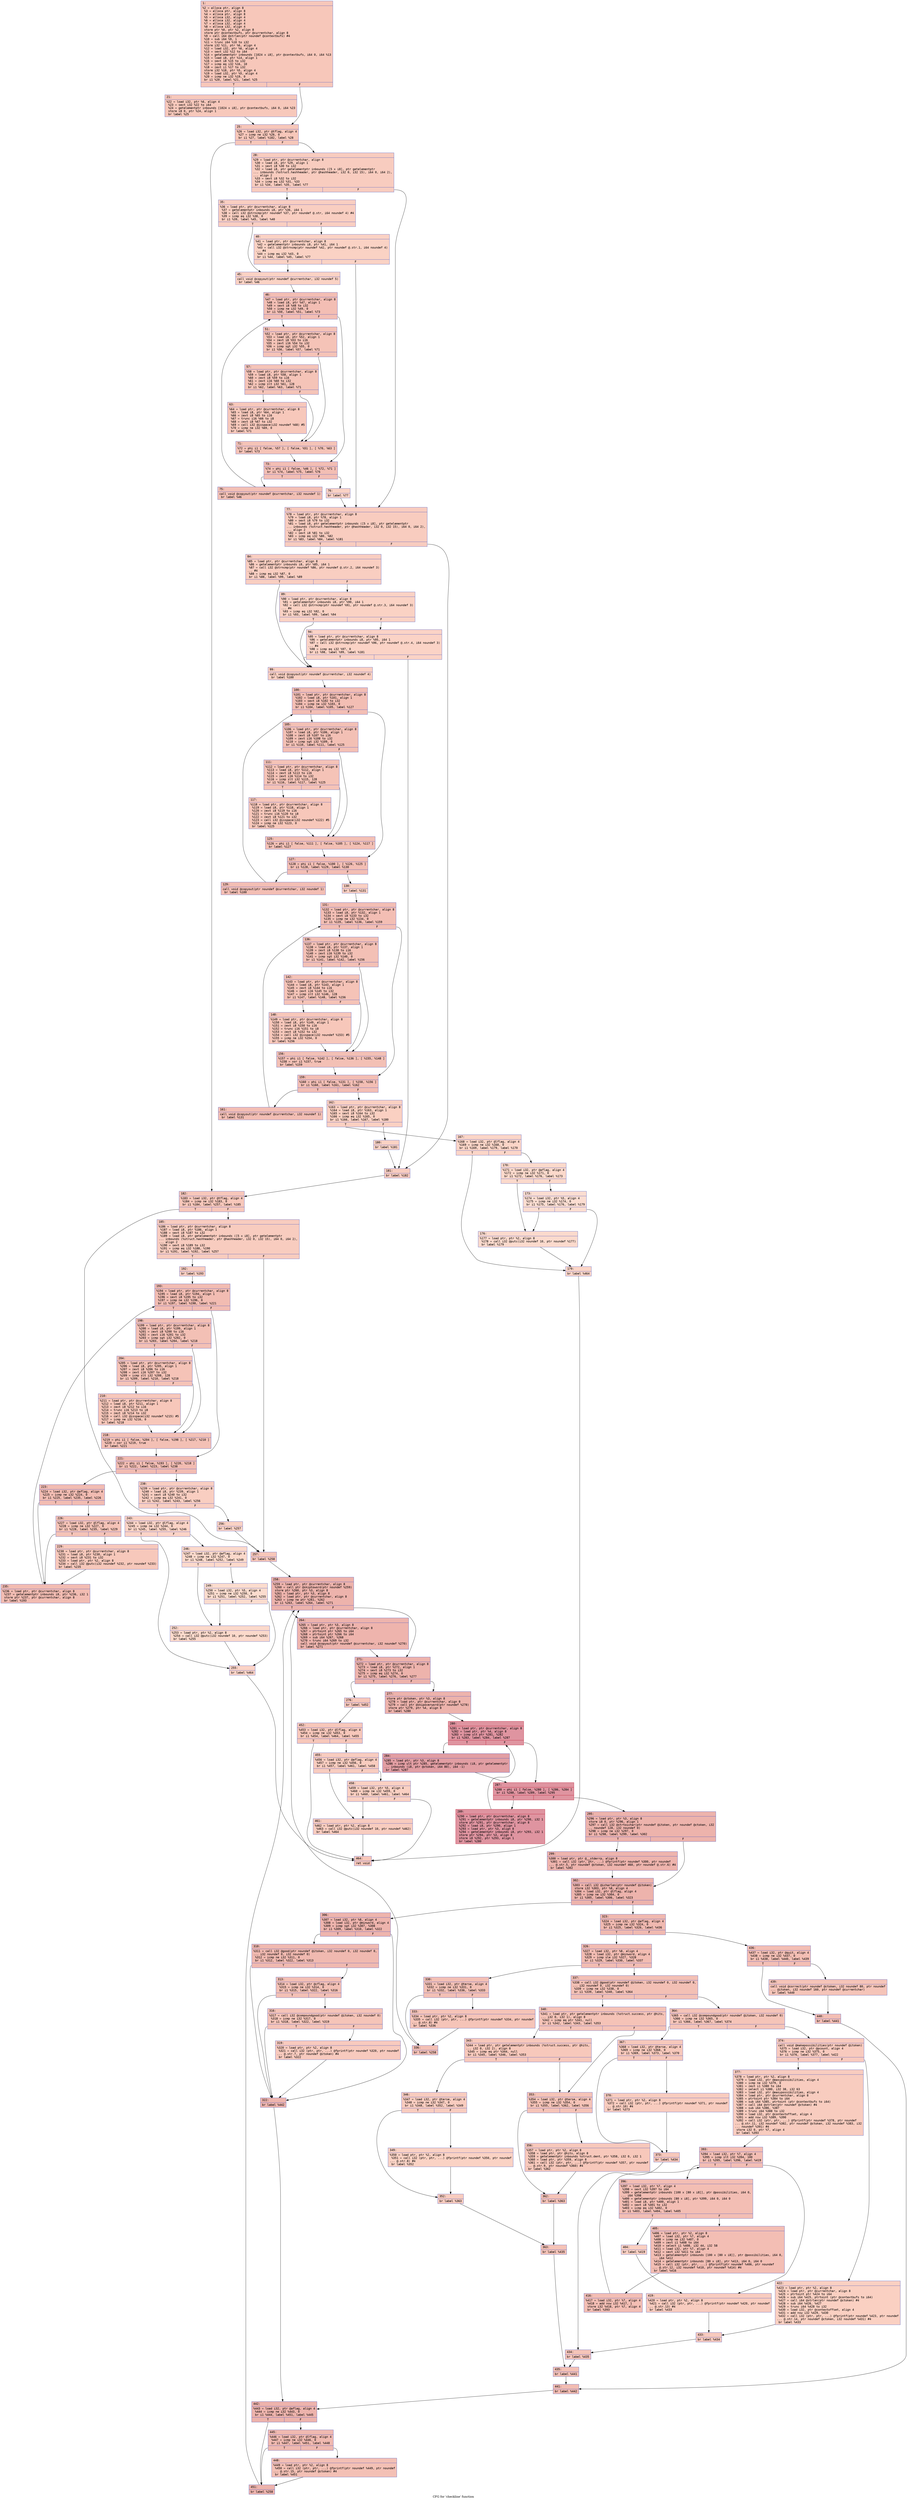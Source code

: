 digraph "CFG for 'checkline' function" {
	label="CFG for 'checkline' function";

	Node0x60000199e9e0 [shape=record,color="#3d50c3ff", style=filled, fillcolor="#ec7f6370" fontname="Courier",label="{1:\l|  %2 = alloca ptr, align 8\l  %3 = alloca ptr, align 8\l  %4 = alloca ptr, align 8\l  %5 = alloca i32, align 4\l  %6 = alloca i32, align 4\l  %7 = alloca i32, align 4\l  %8 = alloca i32, align 4\l  store ptr %0, ptr %2, align 8\l  store ptr @contextbufs, ptr @currentchar, align 8\l  %9 = call i64 @strlen(ptr noundef @contextbufs) #4\l  %10 = sub i64 %9, 1\l  %11 = trunc i64 %10 to i32\l  store i32 %11, ptr %6, align 4\l  %12 = load i32, ptr %6, align 4\l  %13 = sext i32 %12 to i64\l  %14 = getelementptr inbounds [1024 x i8], ptr @contextbufs, i64 0, i64 %13\l  %15 = load i8, ptr %14, align 1\l  %16 = sext i8 %15 to i32\l  %17 = icmp eq i32 %16, 10\l  %18 = zext i1 %17 to i32\l  store i32 %18, ptr %5, align 4\l  %19 = load i32, ptr %5, align 4\l  %20 = icmp ne i32 %19, 0\l  br i1 %20, label %21, label %25\l|{<s0>T|<s1>F}}"];
	Node0x60000199e9e0:s0 -> Node0x60000199ea30[tooltip="1 -> 21\nProbability 62.50%" ];
	Node0x60000199e9e0:s1 -> Node0x60000199ea80[tooltip="1 -> 25\nProbability 37.50%" ];
	Node0x60000199ea30 [shape=record,color="#3d50c3ff", style=filled, fillcolor="#ed836670" fontname="Courier",label="{21:\l|  %22 = load i32, ptr %6, align 4\l  %23 = sext i32 %22 to i64\l  %24 = getelementptr inbounds [1024 x i8], ptr @contextbufs, i64 0, i64 %23\l  store i8 0, ptr %24, align 1\l  br label %25\l}"];
	Node0x60000199ea30 -> Node0x60000199ea80[tooltip="21 -> 25\nProbability 100.00%" ];
	Node0x60000199ea80 [shape=record,color="#3d50c3ff", style=filled, fillcolor="#ec7f6370" fontname="Courier",label="{25:\l|  %26 = load i32, ptr @tflag, align 4\l  %27 = icmp ne i32 %26, 0\l  br i1 %27, label %182, label %28\l|{<s0>T|<s1>F}}"];
	Node0x60000199ea80:s0 -> Node0x60000199f750[tooltip="25 -> 182\nProbability 62.50%" ];
	Node0x60000199ea80:s1 -> Node0x60000199ead0[tooltip="25 -> 28\nProbability 37.50%" ];
	Node0x60000199ead0 [shape=record,color="#3d50c3ff", style=filled, fillcolor="#f08b6e70" fontname="Courier",label="{28:\l|  %29 = load ptr, ptr @currentchar, align 8\l  %30 = load i8, ptr %29, align 1\l  %31 = sext i8 %30 to i32\l  %32 = load i8, ptr getelementptr inbounds ([5 x i8], ptr getelementptr\l... inbounds (%struct.hashheader, ptr @hashheader, i32 0, i32 15), i64 0, i64 2),\l... align 2\l  %33 = sext i8 %32 to i32\l  %34 = icmp eq i32 %31, %33\l  br i1 %34, label %35, label %77\l|{<s0>T|<s1>F}}"];
	Node0x60000199ead0:s0 -> Node0x60000199eb20[tooltip="28 -> 35\nProbability 50.00%" ];
	Node0x60000199ead0:s1 -> Node0x60000199ee90[tooltip="28 -> 77\nProbability 50.00%" ];
	Node0x60000199eb20 [shape=record,color="#3d50c3ff", style=filled, fillcolor="#f2907270" fontname="Courier",label="{35:\l|  %36 = load ptr, ptr @currentchar, align 8\l  %37 = getelementptr inbounds i8, ptr %36, i64 1\l  %38 = call i32 @strncmp(ptr noundef %37, ptr noundef @.str, i64 noundef 4) #4\l  %39 = icmp eq i32 %38, 0\l  br i1 %39, label %45, label %40\l|{<s0>T|<s1>F}}"];
	Node0x60000199eb20:s0 -> Node0x60000199ebc0[tooltip="35 -> 45\nProbability 37.50%" ];
	Node0x60000199eb20:s1 -> Node0x60000199eb70[tooltip="35 -> 40\nProbability 62.50%" ];
	Node0x60000199eb70 [shape=record,color="#3d50c3ff", style=filled, fillcolor="#f4987a70" fontname="Courier",label="{40:\l|  %41 = load ptr, ptr @currentchar, align 8\l  %42 = getelementptr inbounds i8, ptr %41, i64 1\l  %43 = call i32 @strncmp(ptr noundef %42, ptr noundef @.str.1, i64 noundef 4)\l... #4\l  %44 = icmp eq i32 %43, 0\l  br i1 %44, label %45, label %77\l|{<s0>T|<s1>F}}"];
	Node0x60000199eb70:s0 -> Node0x60000199ebc0[tooltip="40 -> 45\nProbability 37.50%" ];
	Node0x60000199eb70:s1 -> Node0x60000199ee90[tooltip="40 -> 77\nProbability 62.50%" ];
	Node0x60000199ebc0 [shape=record,color="#3d50c3ff", style=filled, fillcolor="#f4987a70" fontname="Courier",label="{45:\l|  call void @copyout(ptr noundef @currentchar, i32 noundef 5)\l  br label %46\l}"];
	Node0x60000199ebc0 -> Node0x60000199ec10[tooltip="45 -> 46\nProbability 100.00%" ];
	Node0x60000199ec10 [shape=record,color="#3d50c3ff", style=filled, fillcolor="#e36c5570" fontname="Courier",label="{46:\l|  %47 = load ptr, ptr @currentchar, align 8\l  %48 = load i8, ptr %47, align 1\l  %49 = sext i8 %48 to i32\l  %50 = icmp ne i32 %49, 0\l  br i1 %50, label %51, label %73\l|{<s0>T|<s1>F}}"];
	Node0x60000199ec10:s0 -> Node0x60000199ec60[tooltip="46 -> 51\nProbability 62.50%" ];
	Node0x60000199ec10:s1 -> Node0x60000199eda0[tooltip="46 -> 73\nProbability 37.50%" ];
	Node0x60000199ec60 [shape=record,color="#3d50c3ff", style=filled, fillcolor="#e8765c70" fontname="Courier",label="{51:\l|  %52 = load ptr, ptr @currentchar, align 8\l  %53 = load i8, ptr %52, align 1\l  %54 = zext i8 %53 to i16\l  %55 = zext i16 %54 to i32\l  %56 = icmp sgt i32 %55, 0\l  br i1 %56, label %57, label %71\l|{<s0>T|<s1>F}}"];
	Node0x60000199ec60:s0 -> Node0x60000199ecb0[tooltip="51 -> 57\nProbability 62.50%" ];
	Node0x60000199ec60:s1 -> Node0x60000199ed50[tooltip="51 -> 71\nProbability 37.50%" ];
	Node0x60000199ecb0 [shape=record,color="#3d50c3ff", style=filled, fillcolor="#e97a5f70" fontname="Courier",label="{57:\l|  %58 = load ptr, ptr @currentchar, align 8\l  %59 = load i8, ptr %58, align 1\l  %60 = zext i8 %59 to i16\l  %61 = zext i16 %60 to i32\l  %62 = icmp slt i32 %61, 128\l  br i1 %62, label %63, label %71\l|{<s0>T|<s1>F}}"];
	Node0x60000199ecb0:s0 -> Node0x60000199ed00[tooltip="57 -> 63\nProbability 50.00%" ];
	Node0x60000199ecb0:s1 -> Node0x60000199ed50[tooltip="57 -> 71\nProbability 50.00%" ];
	Node0x60000199ed00 [shape=record,color="#3d50c3ff", style=filled, fillcolor="#ed836670" fontname="Courier",label="{63:\l|  %64 = load ptr, ptr @currentchar, align 8\l  %65 = load i8, ptr %64, align 1\l  %66 = zext i8 %65 to i16\l  %67 = trunc i16 %66 to i8\l  %68 = zext i8 %67 to i32\l  %69 = call i32 @isspace(i32 noundef %68) #5\l  %70 = icmp ne i32 %69, 0\l  br label %71\l}"];
	Node0x60000199ed00 -> Node0x60000199ed50[tooltip="63 -> 71\nProbability 100.00%" ];
	Node0x60000199ed50 [shape=record,color="#3d50c3ff", style=filled, fillcolor="#e8765c70" fontname="Courier",label="{71:\l|  %72 = phi i1 [ false, %57 ], [ false, %51 ], [ %70, %63 ]\l  br label %73\l}"];
	Node0x60000199ed50 -> Node0x60000199eda0[tooltip="71 -> 73\nProbability 100.00%" ];
	Node0x60000199eda0 [shape=record,color="#3d50c3ff", style=filled, fillcolor="#e36c5570" fontname="Courier",label="{73:\l|  %74 = phi i1 [ false, %46 ], [ %72, %71 ]\l  br i1 %74, label %75, label %76\l|{<s0>T|<s1>F}}"];
	Node0x60000199eda0:s0 -> Node0x60000199edf0[tooltip="73 -> 75\nProbability 96.88%" ];
	Node0x60000199eda0:s1 -> Node0x60000199ee40[tooltip="73 -> 76\nProbability 3.12%" ];
	Node0x60000199edf0 [shape=record,color="#3d50c3ff", style=filled, fillcolor="#e5705870" fontname="Courier",label="{75:\l|  call void @copyout(ptr noundef @currentchar, i32 noundef 1)\l  br label %46\l}"];
	Node0x60000199edf0 -> Node0x60000199ec10[tooltip="75 -> 46\nProbability 100.00%" ];
	Node0x60000199ee40 [shape=record,color="#3d50c3ff", style=filled, fillcolor="#f4987a70" fontname="Courier",label="{76:\l|  br label %77\l}"];
	Node0x60000199ee40 -> Node0x60000199ee90[tooltip="76 -> 77\nProbability 100.00%" ];
	Node0x60000199ee90 [shape=record,color="#3d50c3ff", style=filled, fillcolor="#f08b6e70" fontname="Courier",label="{77:\l|  %78 = load ptr, ptr @currentchar, align 8\l  %79 = load i8, ptr %78, align 1\l  %80 = sext i8 %79 to i32\l  %81 = load i8, ptr getelementptr inbounds ([5 x i8], ptr getelementptr\l... inbounds (%struct.hashheader, ptr @hashheader, i32 0, i32 15), i64 0, i64 2),\l... align 2\l  %82 = sext i8 %81 to i32\l  %83 = icmp eq i32 %80, %82\l  br i1 %83, label %84, label %181\l|{<s0>T|<s1>F}}"];
	Node0x60000199ee90:s0 -> Node0x60000199eee0[tooltip="77 -> 84\nProbability 50.00%" ];
	Node0x60000199ee90:s1 -> Node0x60000199f700[tooltip="77 -> 181\nProbability 50.00%" ];
	Node0x60000199eee0 [shape=record,color="#3d50c3ff", style=filled, fillcolor="#f2907270" fontname="Courier",label="{84:\l|  %85 = load ptr, ptr @currentchar, align 8\l  %86 = getelementptr inbounds i8, ptr %85, i64 1\l  %87 = call i32 @strncmp(ptr noundef %86, ptr noundef @.str.2, i64 noundef 3)\l... #4\l  %88 = icmp eq i32 %87, 0\l  br i1 %88, label %99, label %89\l|{<s0>T|<s1>F}}"];
	Node0x60000199eee0:s0 -> Node0x60000199efd0[tooltip="84 -> 99\nProbability 37.50%" ];
	Node0x60000199eee0:s1 -> Node0x60000199ef30[tooltip="84 -> 89\nProbability 62.50%" ];
	Node0x60000199ef30 [shape=record,color="#3d50c3ff", style=filled, fillcolor="#f4987a70" fontname="Courier",label="{89:\l|  %90 = load ptr, ptr @currentchar, align 8\l  %91 = getelementptr inbounds i8, ptr %90, i64 1\l  %92 = call i32 @strncmp(ptr noundef %91, ptr noundef @.str.3, i64 noundef 3)\l... #4\l  %93 = icmp eq i32 %92, 0\l  br i1 %93, label %99, label %94\l|{<s0>T|<s1>F}}"];
	Node0x60000199ef30:s0 -> Node0x60000199efd0[tooltip="89 -> 99\nProbability 37.50%" ];
	Node0x60000199ef30:s1 -> Node0x60000199ef80[tooltip="89 -> 94\nProbability 62.50%" ];
	Node0x60000199ef80 [shape=record,color="#3d50c3ff", style=filled, fillcolor="#f59c7d70" fontname="Courier",label="{94:\l|  %95 = load ptr, ptr @currentchar, align 8\l  %96 = getelementptr inbounds i8, ptr %95, i64 1\l  %97 = call i32 @strncmp(ptr noundef %96, ptr noundef @.str.4, i64 noundef 3)\l... #4\l  %98 = icmp eq i32 %97, 0\l  br i1 %98, label %99, label %181\l|{<s0>T|<s1>F}}"];
	Node0x60000199ef80:s0 -> Node0x60000199efd0[tooltip="94 -> 99\nProbability 37.50%" ];
	Node0x60000199ef80:s1 -> Node0x60000199f700[tooltip="94 -> 181\nProbability 62.50%" ];
	Node0x60000199efd0 [shape=record,color="#3d50c3ff", style=filled, fillcolor="#f3947570" fontname="Courier",label="{99:\l|  call void @copyout(ptr noundef @currentchar, i32 noundef 4)\l  br label %100\l}"];
	Node0x60000199efd0 -> Node0x60000199f020[tooltip="99 -> 100\nProbability 100.00%" ];
	Node0x60000199f020 [shape=record,color="#3d50c3ff", style=filled, fillcolor="#e36c5570" fontname="Courier",label="{100:\l|  %101 = load ptr, ptr @currentchar, align 8\l  %102 = load i8, ptr %101, align 1\l  %103 = sext i8 %102 to i32\l  %104 = icmp ne i32 %103, 0\l  br i1 %104, label %105, label %127\l|{<s0>T|<s1>F}}"];
	Node0x60000199f020:s0 -> Node0x60000199f070[tooltip="100 -> 105\nProbability 62.50%" ];
	Node0x60000199f020:s1 -> Node0x60000199f1b0[tooltip="100 -> 127\nProbability 37.50%" ];
	Node0x60000199f070 [shape=record,color="#3d50c3ff", style=filled, fillcolor="#e5705870" fontname="Courier",label="{105:\l|  %106 = load ptr, ptr @currentchar, align 8\l  %107 = load i8, ptr %106, align 1\l  %108 = zext i8 %107 to i16\l  %109 = zext i16 %108 to i32\l  %110 = icmp sgt i32 %109, 0\l  br i1 %110, label %111, label %125\l|{<s0>T|<s1>F}}"];
	Node0x60000199f070:s0 -> Node0x60000199f0c0[tooltip="105 -> 111\nProbability 62.50%" ];
	Node0x60000199f070:s1 -> Node0x60000199f160[tooltip="105 -> 125\nProbability 37.50%" ];
	Node0x60000199f0c0 [shape=record,color="#3d50c3ff", style=filled, fillcolor="#e8765c70" fontname="Courier",label="{111:\l|  %112 = load ptr, ptr @currentchar, align 8\l  %113 = load i8, ptr %112, align 1\l  %114 = zext i8 %113 to i16\l  %115 = zext i16 %114 to i32\l  %116 = icmp slt i32 %115, 128\l  br i1 %116, label %117, label %125\l|{<s0>T|<s1>F}}"];
	Node0x60000199f0c0:s0 -> Node0x60000199f110[tooltip="111 -> 117\nProbability 50.00%" ];
	Node0x60000199f0c0:s1 -> Node0x60000199f160[tooltip="111 -> 125\nProbability 50.00%" ];
	Node0x60000199f110 [shape=record,color="#3d50c3ff", style=filled, fillcolor="#ec7f6370" fontname="Courier",label="{117:\l|  %118 = load ptr, ptr @currentchar, align 8\l  %119 = load i8, ptr %118, align 1\l  %120 = zext i8 %119 to i16\l  %121 = trunc i16 %120 to i8\l  %122 = zext i8 %121 to i32\l  %123 = call i32 @isspace(i32 noundef %122) #5\l  %124 = icmp ne i32 %123, 0\l  br label %125\l}"];
	Node0x60000199f110 -> Node0x60000199f160[tooltip="117 -> 125\nProbability 100.00%" ];
	Node0x60000199f160 [shape=record,color="#3d50c3ff", style=filled, fillcolor="#e5705870" fontname="Courier",label="{125:\l|  %126 = phi i1 [ false, %111 ], [ false, %105 ], [ %124, %117 ]\l  br label %127\l}"];
	Node0x60000199f160 -> Node0x60000199f1b0[tooltip="125 -> 127\nProbability 100.00%" ];
	Node0x60000199f1b0 [shape=record,color="#3d50c3ff", style=filled, fillcolor="#e36c5570" fontname="Courier",label="{127:\l|  %128 = phi i1 [ false, %100 ], [ %126, %125 ]\l  br i1 %128, label %129, label %130\l|{<s0>T|<s1>F}}"];
	Node0x60000199f1b0:s0 -> Node0x60000199f200[tooltip="127 -> 129\nProbability 96.88%" ];
	Node0x60000199f1b0:s1 -> Node0x60000199f250[tooltip="127 -> 130\nProbability 3.12%" ];
	Node0x60000199f200 [shape=record,color="#3d50c3ff", style=filled, fillcolor="#e36c5570" fontname="Courier",label="{129:\l|  call void @copyout(ptr noundef @currentchar, i32 noundef 1)\l  br label %100\l}"];
	Node0x60000199f200 -> Node0x60000199f020[tooltip="129 -> 100\nProbability 100.00%" ];
	Node0x60000199f250 [shape=record,color="#3d50c3ff", style=filled, fillcolor="#f3947570" fontname="Courier",label="{130:\l|  br label %131\l}"];
	Node0x60000199f250 -> Node0x60000199f2a0[tooltip="130 -> 131\nProbability 100.00%" ];
	Node0x60000199f2a0 [shape=record,color="#3d50c3ff", style=filled, fillcolor="#e36c5570" fontname="Courier",label="{131:\l|  %132 = load ptr, ptr @currentchar, align 8\l  %133 = load i8, ptr %132, align 1\l  %134 = sext i8 %133 to i32\l  %135 = icmp ne i32 %134, 0\l  br i1 %135, label %136, label %159\l|{<s0>T|<s1>F}}"];
	Node0x60000199f2a0:s0 -> Node0x60000199f2f0[tooltip="131 -> 136\nProbability 62.50%" ];
	Node0x60000199f2a0:s1 -> Node0x60000199f430[tooltip="131 -> 159\nProbability 37.50%" ];
	Node0x60000199f2f0 [shape=record,color="#3d50c3ff", style=filled, fillcolor="#e5705870" fontname="Courier",label="{136:\l|  %137 = load ptr, ptr @currentchar, align 8\l  %138 = load i8, ptr %137, align 1\l  %139 = zext i8 %138 to i16\l  %140 = zext i16 %139 to i32\l  %141 = icmp sgt i32 %140, 0\l  br i1 %141, label %142, label %156\l|{<s0>T|<s1>F}}"];
	Node0x60000199f2f0:s0 -> Node0x60000199f340[tooltip="136 -> 142\nProbability 62.50%" ];
	Node0x60000199f2f0:s1 -> Node0x60000199f3e0[tooltip="136 -> 156\nProbability 37.50%" ];
	Node0x60000199f340 [shape=record,color="#3d50c3ff", style=filled, fillcolor="#e8765c70" fontname="Courier",label="{142:\l|  %143 = load ptr, ptr @currentchar, align 8\l  %144 = load i8, ptr %143, align 1\l  %145 = zext i8 %144 to i16\l  %146 = zext i16 %145 to i32\l  %147 = icmp slt i32 %146, 128\l  br i1 %147, label %148, label %156\l|{<s0>T|<s1>F}}"];
	Node0x60000199f340:s0 -> Node0x60000199f390[tooltip="142 -> 148\nProbability 50.00%" ];
	Node0x60000199f340:s1 -> Node0x60000199f3e0[tooltip="142 -> 156\nProbability 50.00%" ];
	Node0x60000199f390 [shape=record,color="#3d50c3ff", style=filled, fillcolor="#ec7f6370" fontname="Courier",label="{148:\l|  %149 = load ptr, ptr @currentchar, align 8\l  %150 = load i8, ptr %149, align 1\l  %151 = zext i8 %150 to i16\l  %152 = trunc i16 %151 to i8\l  %153 = zext i8 %152 to i32\l  %154 = call i32 @isspace(i32 noundef %153) #5\l  %155 = icmp ne i32 %154, 0\l  br label %156\l}"];
	Node0x60000199f390 -> Node0x60000199f3e0[tooltip="148 -> 156\nProbability 100.00%" ];
	Node0x60000199f3e0 [shape=record,color="#3d50c3ff", style=filled, fillcolor="#e5705870" fontname="Courier",label="{156:\l|  %157 = phi i1 [ false, %142 ], [ false, %136 ], [ %155, %148 ]\l  %158 = xor i1 %157, true\l  br label %159\l}"];
	Node0x60000199f3e0 -> Node0x60000199f430[tooltip="156 -> 159\nProbability 100.00%" ];
	Node0x60000199f430 [shape=record,color="#3d50c3ff", style=filled, fillcolor="#e36c5570" fontname="Courier",label="{159:\l|  %160 = phi i1 [ false, %131 ], [ %158, %156 ]\l  br i1 %160, label %161, label %162\l|{<s0>T|<s1>F}}"];
	Node0x60000199f430:s0 -> Node0x60000199f480[tooltip="159 -> 161\nProbability 96.88%" ];
	Node0x60000199f430:s1 -> Node0x60000199f4d0[tooltip="159 -> 162\nProbability 3.12%" ];
	Node0x60000199f480 [shape=record,color="#3d50c3ff", style=filled, fillcolor="#e36c5570" fontname="Courier",label="{161:\l|  call void @copyout(ptr noundef @currentchar, i32 noundef 1)\l  br label %131\l}"];
	Node0x60000199f480 -> Node0x60000199f2a0[tooltip="161 -> 131\nProbability 100.00%" ];
	Node0x60000199f4d0 [shape=record,color="#3d50c3ff", style=filled, fillcolor="#f3947570" fontname="Courier",label="{162:\l|  %163 = load ptr, ptr @currentchar, align 8\l  %164 = load i8, ptr %163, align 1\l  %165 = sext i8 %164 to i32\l  %166 = icmp eq i32 %165, 0\l  br i1 %166, label %167, label %180\l|{<s0>T|<s1>F}}"];
	Node0x60000199f4d0:s0 -> Node0x60000199f520[tooltip="162 -> 167\nProbability 37.50%" ];
	Node0x60000199f4d0:s1 -> Node0x60000199f6b0[tooltip="162 -> 180\nProbability 62.50%" ];
	Node0x60000199f520 [shape=record,color="#3d50c3ff", style=filled, fillcolor="#f5a08170" fontname="Courier",label="{167:\l|  %168 = load i32, ptr @lflag, align 4\l  %169 = icmp ne i32 %168, 0\l  br i1 %169, label %179, label %170\l|{<s0>T|<s1>F}}"];
	Node0x60000199f520:s0 -> Node0x60000199f660[tooltip="167 -> 179\nProbability 62.50%" ];
	Node0x60000199f520:s1 -> Node0x60000199f570[tooltip="167 -> 170\nProbability 37.50%" ];
	Node0x60000199f570 [shape=record,color="#3d50c3ff", style=filled, fillcolor="#f7a88970" fontname="Courier",label="{170:\l|  %171 = load i32, ptr @aflag, align 4\l  %172 = icmp ne i32 %171, 0\l  br i1 %172, label %176, label %173\l|{<s0>T|<s1>F}}"];
	Node0x60000199f570:s0 -> Node0x60000199f610[tooltip="170 -> 176\nProbability 62.50%" ];
	Node0x60000199f570:s1 -> Node0x60000199f5c0[tooltip="170 -> 173\nProbability 37.50%" ];
	Node0x60000199f5c0 [shape=record,color="#3d50c3ff", style=filled, fillcolor="#f7b39670" fontname="Courier",label="{173:\l|  %174 = load i32, ptr %5, align 4\l  %175 = icmp ne i32 %174, 0\l  br i1 %175, label %176, label %179\l|{<s0>T|<s1>F}}"];
	Node0x60000199f5c0:s0 -> Node0x60000199f610[tooltip="173 -> 176\nProbability 62.50%" ];
	Node0x60000199f5c0:s1 -> Node0x60000199f660[tooltip="173 -> 179\nProbability 37.50%" ];
	Node0x60000199f610 [shape=record,color="#3d50c3ff", style=filled, fillcolor="#f7ac8e70" fontname="Courier",label="{176:\l|  %177 = load ptr, ptr %2, align 8\l  %178 = call i32 @putc(i32 noundef 10, ptr noundef %177)\l  br label %179\l}"];
	Node0x60000199f610 -> Node0x60000199f660[tooltip="176 -> 179\nProbability 100.00%" ];
	Node0x60000199f660 [shape=record,color="#3d50c3ff", style=filled, fillcolor="#f5a08170" fontname="Courier",label="{179:\l|  br label %464\l}"];
	Node0x60000199f660 -> Node0x600001999130[tooltip="179 -> 464\nProbability 100.00%" ];
	Node0x60000199f6b0 [shape=record,color="#3d50c3ff", style=filled, fillcolor="#f4987a70" fontname="Courier",label="{180:\l|  br label %181\l}"];
	Node0x60000199f6b0 -> Node0x60000199f700[tooltip="180 -> 181\nProbability 100.00%" ];
	Node0x60000199f700 [shape=record,color="#3d50c3ff", style=filled, fillcolor="#f08b6e70" fontname="Courier",label="{181:\l|  br label %182\l}"];
	Node0x60000199f700 -> Node0x60000199f750[tooltip="181 -> 182\nProbability 100.00%" ];
	Node0x60000199f750 [shape=record,color="#3d50c3ff", style=filled, fillcolor="#ec7f6370" fontname="Courier",label="{182:\l|  %183 = load i32, ptr @tflag, align 4\l  %184 = icmp ne i32 %183, 0\l  br i1 %184, label %257, label %185\l|{<s0>T|<s1>F}}"];
	Node0x60000199f750:s0 -> Node0x60000199fd90[tooltip="182 -> 257\nProbability 62.50%" ];
	Node0x60000199f750:s1 -> Node0x60000199f7a0[tooltip="182 -> 185\nProbability 37.50%" ];
	Node0x60000199f7a0 [shape=record,color="#3d50c3ff", style=filled, fillcolor="#f08b6e70" fontname="Courier",label="{185:\l|  %186 = load ptr, ptr @currentchar, align 8\l  %187 = load i8, ptr %186, align 1\l  %188 = sext i8 %187 to i32\l  %189 = load i8, ptr getelementptr inbounds ([5 x i8], ptr getelementptr\l... inbounds (%struct.hashheader, ptr @hashheader, i32 0, i32 15), i64 0, i64 2),\l... align 2\l  %190 = sext i8 %189 to i32\l  %191 = icmp eq i32 %188, %190\l  br i1 %191, label %192, label %257\l|{<s0>T|<s1>F}}"];
	Node0x60000199f7a0:s0 -> Node0x60000199f7f0[tooltip="185 -> 192\nProbability 50.00%" ];
	Node0x60000199f7a0:s1 -> Node0x60000199fd90[tooltip="185 -> 257\nProbability 50.00%" ];
	Node0x60000199f7f0 [shape=record,color="#3d50c3ff", style=filled, fillcolor="#f2907270" fontname="Courier",label="{192:\l|  br label %193\l}"];
	Node0x60000199f7f0 -> Node0x60000199f840[tooltip="192 -> 193\nProbability 100.00%" ];
	Node0x60000199f840 [shape=record,color="#3d50c3ff", style=filled, fillcolor="#e1675170" fontname="Courier",label="{193:\l|  %194 = load ptr, ptr @currentchar, align 8\l  %195 = load i8, ptr %194, align 1\l  %196 = sext i8 %195 to i32\l  %197 = icmp ne i32 %196, 0\l  br i1 %197, label %198, label %221\l|{<s0>T|<s1>F}}"];
	Node0x60000199f840:s0 -> Node0x60000199f890[tooltip="193 -> 198\nProbability 62.50%" ];
	Node0x60000199f840:s1 -> Node0x60000199f9d0[tooltip="193 -> 221\nProbability 37.50%" ];
	Node0x60000199f890 [shape=record,color="#3d50c3ff", style=filled, fillcolor="#e5705870" fontname="Courier",label="{198:\l|  %199 = load ptr, ptr @currentchar, align 8\l  %200 = load i8, ptr %199, align 1\l  %201 = zext i8 %200 to i16\l  %202 = zext i16 %201 to i32\l  %203 = icmp sgt i32 %202, 0\l  br i1 %203, label %204, label %218\l|{<s0>T|<s1>F}}"];
	Node0x60000199f890:s0 -> Node0x60000199f8e0[tooltip="198 -> 204\nProbability 62.50%" ];
	Node0x60000199f890:s1 -> Node0x60000199f980[tooltip="198 -> 218\nProbability 37.50%" ];
	Node0x60000199f8e0 [shape=record,color="#3d50c3ff", style=filled, fillcolor="#e8765c70" fontname="Courier",label="{204:\l|  %205 = load ptr, ptr @currentchar, align 8\l  %206 = load i8, ptr %205, align 1\l  %207 = zext i8 %206 to i16\l  %208 = zext i16 %207 to i32\l  %209 = icmp slt i32 %208, 128\l  br i1 %209, label %210, label %218\l|{<s0>T|<s1>F}}"];
	Node0x60000199f8e0:s0 -> Node0x60000199f930[tooltip="204 -> 210\nProbability 50.00%" ];
	Node0x60000199f8e0:s1 -> Node0x60000199f980[tooltip="204 -> 218\nProbability 50.00%" ];
	Node0x60000199f930 [shape=record,color="#3d50c3ff", style=filled, fillcolor="#ec7f6370" fontname="Courier",label="{210:\l|  %211 = load ptr, ptr @currentchar, align 8\l  %212 = load i8, ptr %211, align 1\l  %213 = zext i8 %212 to i16\l  %214 = trunc i16 %213 to i8\l  %215 = zext i8 %214 to i32\l  %216 = call i32 @isspace(i32 noundef %215) #5\l  %217 = icmp ne i32 %216, 0\l  br label %218\l}"];
	Node0x60000199f930 -> Node0x60000199f980[tooltip="210 -> 218\nProbability 100.00%" ];
	Node0x60000199f980 [shape=record,color="#3d50c3ff", style=filled, fillcolor="#e5705870" fontname="Courier",label="{218:\l|  %219 = phi i1 [ false, %204 ], [ false, %198 ], [ %217, %210 ]\l  %220 = xor i1 %219, true\l  br label %221\l}"];
	Node0x60000199f980 -> Node0x60000199f9d0[tooltip="218 -> 221\nProbability 100.00%" ];
	Node0x60000199f9d0 [shape=record,color="#3d50c3ff", style=filled, fillcolor="#e1675170" fontname="Courier",label="{221:\l|  %222 = phi i1 [ false, %193 ], [ %220, %218 ]\l  br i1 %222, label %223, label %238\l|{<s0>T|<s1>F}}"];
	Node0x60000199f9d0:s0 -> Node0x60000199fa20[tooltip="221 -> 223\nProbability 96.88%" ];
	Node0x60000199f9d0:s1 -> Node0x60000199fb60[tooltip="221 -> 238\nProbability 3.12%" ];
	Node0x60000199fa20 [shape=record,color="#3d50c3ff", style=filled, fillcolor="#e1675170" fontname="Courier",label="{223:\l|  %224 = load i32, ptr @aflag, align 4\l  %225 = icmp ne i32 %224, 0\l  br i1 %225, label %235, label %226\l|{<s0>T|<s1>F}}"];
	Node0x60000199fa20:s0 -> Node0x60000199fb10[tooltip="223 -> 235\nProbability 62.50%" ];
	Node0x60000199fa20:s1 -> Node0x60000199fa70[tooltip="223 -> 226\nProbability 37.50%" ];
	Node0x60000199fa70 [shape=record,color="#3d50c3ff", style=filled, fillcolor="#e8765c70" fontname="Courier",label="{226:\l|  %227 = load i32, ptr @lflag, align 4\l  %228 = icmp ne i32 %227, 0\l  br i1 %228, label %235, label %229\l|{<s0>T|<s1>F}}"];
	Node0x60000199fa70:s0 -> Node0x60000199fb10[tooltip="226 -> 235\nProbability 62.50%" ];
	Node0x60000199fa70:s1 -> Node0x60000199fac0[tooltip="226 -> 229\nProbability 37.50%" ];
	Node0x60000199fac0 [shape=record,color="#3d50c3ff", style=filled, fillcolor="#ed836670" fontname="Courier",label="{229:\l|  %230 = load ptr, ptr @currentchar, align 8\l  %231 = load i8, ptr %230, align 1\l  %232 = sext i8 %231 to i32\l  %233 = load ptr, ptr %2, align 8\l  %234 = call i32 @putc(i32 noundef %232, ptr noundef %233)\l  br label %235\l}"];
	Node0x60000199fac0 -> Node0x60000199fb10[tooltip="229 -> 235\nProbability 100.00%" ];
	Node0x60000199fb10 [shape=record,color="#3d50c3ff", style=filled, fillcolor="#e1675170" fontname="Courier",label="{235:\l|  %236 = load ptr, ptr @currentchar, align 8\l  %237 = getelementptr inbounds i8, ptr %236, i32 1\l  store ptr %237, ptr @currentchar, align 8\l  br label %193\l}"];
	Node0x60000199fb10 -> Node0x60000199f840[tooltip="235 -> 193\nProbability 100.00%" ];
	Node0x60000199fb60 [shape=record,color="#3d50c3ff", style=filled, fillcolor="#f2907270" fontname="Courier",label="{238:\l|  %239 = load ptr, ptr @currentchar, align 8\l  %240 = load i8, ptr %239, align 1\l  %241 = sext i8 %240 to i32\l  %242 = icmp eq i32 %241, 0\l  br i1 %242, label %243, label %256\l|{<s0>T|<s1>F}}"];
	Node0x60000199fb60:s0 -> Node0x60000199fbb0[tooltip="238 -> 243\nProbability 37.50%" ];
	Node0x60000199fb60:s1 -> Node0x60000199fd40[tooltip="238 -> 256\nProbability 62.50%" ];
	Node0x60000199fbb0 [shape=record,color="#3d50c3ff", style=filled, fillcolor="#f59c7d70" fontname="Courier",label="{243:\l|  %244 = load i32, ptr @lflag, align 4\l  %245 = icmp ne i32 %244, 0\l  br i1 %245, label %255, label %246\l|{<s0>T|<s1>F}}"];
	Node0x60000199fbb0:s0 -> Node0x60000199fcf0[tooltip="243 -> 255\nProbability 62.50%" ];
	Node0x60000199fbb0:s1 -> Node0x60000199fc00[tooltip="243 -> 246\nProbability 37.50%" ];
	Node0x60000199fc00 [shape=record,color="#3d50c3ff", style=filled, fillcolor="#f7a88970" fontname="Courier",label="{246:\l|  %247 = load i32, ptr @aflag, align 4\l  %248 = icmp ne i32 %247, 0\l  br i1 %248, label %252, label %249\l|{<s0>T|<s1>F}}"];
	Node0x60000199fc00:s0 -> Node0x60000199fca0[tooltip="246 -> 252\nProbability 62.50%" ];
	Node0x60000199fc00:s1 -> Node0x60000199fc50[tooltip="246 -> 249\nProbability 37.50%" ];
	Node0x60000199fc50 [shape=record,color="#3d50c3ff", style=filled, fillcolor="#f7af9170" fontname="Courier",label="{249:\l|  %250 = load i32, ptr %5, align 4\l  %251 = icmp ne i32 %250, 0\l  br i1 %251, label %252, label %255\l|{<s0>T|<s1>F}}"];
	Node0x60000199fc50:s0 -> Node0x60000199fca0[tooltip="249 -> 252\nProbability 62.50%" ];
	Node0x60000199fc50:s1 -> Node0x60000199fcf0[tooltip="249 -> 255\nProbability 37.50%" ];
	Node0x60000199fca0 [shape=record,color="#3d50c3ff", style=filled, fillcolor="#f7a88970" fontname="Courier",label="{252:\l|  %253 = load ptr, ptr %2, align 8\l  %254 = call i32 @putc(i32 noundef 10, ptr noundef %253)\l  br label %255\l}"];
	Node0x60000199fca0 -> Node0x60000199fcf0[tooltip="252 -> 255\nProbability 100.00%" ];
	Node0x60000199fcf0 [shape=record,color="#3d50c3ff", style=filled, fillcolor="#f59c7d70" fontname="Courier",label="{255:\l|  br label %464\l}"];
	Node0x60000199fcf0 -> Node0x600001999130[tooltip="255 -> 464\nProbability 100.00%" ];
	Node0x60000199fd40 [shape=record,color="#3d50c3ff", style=filled, fillcolor="#f4987a70" fontname="Courier",label="{256:\l|  br label %257\l}"];
	Node0x60000199fd40 -> Node0x60000199fd90[tooltip="256 -> 257\nProbability 100.00%" ];
	Node0x60000199fd90 [shape=record,color="#3d50c3ff", style=filled, fillcolor="#ec7f6370" fontname="Courier",label="{257:\l|  br label %258\l}"];
	Node0x60000199fd90 -> Node0x60000199fde0[tooltip="257 -> 258\nProbability 100.00%" ];
	Node0x60000199fde0 [shape=record,color="#3d50c3ff", style=filled, fillcolor="#d6524470" fontname="Courier",label="{258:\l|  %259 = load ptr, ptr @currentchar, align 8\l  %260 = call ptr @skiptoword(ptr noundef %259)\l  store ptr %260, ptr %3, align 8\l  %261 = load ptr, ptr %3, align 8\l  %262 = load ptr, ptr @currentchar, align 8\l  %263 = icmp ne ptr %261, %262\l  br i1 %263, label %264, label %271\l|{<s0>T|<s1>F}}"];
	Node0x60000199fde0:s0 -> Node0x60000199fe30[tooltip="258 -> 264\nProbability 62.50%" ];
	Node0x60000199fde0:s1 -> Node0x60000199fe80[tooltip="258 -> 271\nProbability 37.50%" ];
	Node0x60000199fe30 [shape=record,color="#3d50c3ff", style=filled, fillcolor="#d8564670" fontname="Courier",label="{264:\l|  %265 = load ptr, ptr %3, align 8\l  %266 = load ptr, ptr @currentchar, align 8\l  %267 = ptrtoint ptr %265 to i64\l  %268 = ptrtoint ptr %266 to i64\l  %269 = sub i64 %267, %268\l  %270 = trunc i64 %269 to i32\l  call void @copyout(ptr noundef @currentchar, i32 noundef %270)\l  br label %271\l}"];
	Node0x60000199fe30 -> Node0x60000199fe80[tooltip="264 -> 271\nProbability 100.00%" ];
	Node0x60000199fe80 [shape=record,color="#3d50c3ff", style=filled, fillcolor="#d6524470" fontname="Courier",label="{271:\l|  %272 = load ptr, ptr @currentchar, align 8\l  %273 = load i8, ptr %272, align 1\l  %274 = sext i8 %273 to i32\l  %275 = icmp eq i32 %274, 0\l  br i1 %275, label %276, label %277\l|{<s0>T|<s1>F}}"];
	Node0x60000199fe80:s0 -> Node0x60000199fed0[tooltip="271 -> 276\nProbability 3.12%" ];
	Node0x60000199fe80:s1 -> Node0x60000199ff20[tooltip="271 -> 277\nProbability 96.88%" ];
	Node0x60000199fed0 [shape=record,color="#3d50c3ff", style=filled, fillcolor="#ec7f6370" fontname="Courier",label="{276:\l|  br label %452\l}"];
	Node0x60000199fed0 -> Node0x600001998ff0[tooltip="276 -> 452\nProbability 100.00%" ];
	Node0x60000199ff20 [shape=record,color="#3d50c3ff", style=filled, fillcolor="#d6524470" fontname="Courier",label="{277:\l|  store ptr @ctoken, ptr %3, align 8\l  %278 = load ptr, ptr @currentchar, align 8\l  %279 = call ptr @skipoverword(ptr noundef %278)\l  store ptr %279, ptr %4, align 8\l  br label %280\l}"];
	Node0x60000199ff20 -> Node0x60000199ff70[tooltip="277 -> 280\nProbability 100.00%" ];
	Node0x60000199ff70 [shape=record,color="#b70d28ff", style=filled, fillcolor="#b70d2870" fontname="Courier",label="{280:\l|  %281 = load ptr, ptr @currentchar, align 8\l  %282 = load ptr, ptr %4, align 8\l  %283 = icmp ult ptr %281, %282\l  br i1 %283, label %284, label %287\l|{<s0>T|<s1>F}}"];
	Node0x60000199ff70:s0 -> Node0x600001998000[tooltip="280 -> 284\nProbability 50.00%" ];
	Node0x60000199ff70:s1 -> Node0x600001998050[tooltip="280 -> 287\nProbability 50.00%" ];
	Node0x600001998000 [shape=record,color="#3d50c3ff", style=filled, fillcolor="#be242e70" fontname="Courier",label="{284:\l|  %285 = load ptr, ptr %3, align 8\l  %286 = icmp ult ptr %285, getelementptr inbounds (i8, ptr getelementptr\l... inbounds (i8, ptr @ctoken, i64 80), i64 -1)\l  br label %287\l}"];
	Node0x600001998000 -> Node0x600001998050[tooltip="284 -> 287\nProbability 100.00%" ];
	Node0x600001998050 [shape=record,color="#b70d28ff", style=filled, fillcolor="#b70d2870" fontname="Courier",label="{287:\l|  %288 = phi i1 [ false, %280 ], [ %286, %284 ]\l  br i1 %288, label %289, label %295\l|{<s0>T|<s1>F}}"];
	Node0x600001998050:s0 -> Node0x6000019980a0[tooltip="287 -> 289\nProbability 96.88%" ];
	Node0x600001998050:s1 -> Node0x6000019980f0[tooltip="287 -> 295\nProbability 3.12%" ];
	Node0x6000019980a0 [shape=record,color="#b70d28ff", style=filled, fillcolor="#b70d2870" fontname="Courier",label="{289:\l|  %290 = load ptr, ptr @currentchar, align 8\l  %291 = getelementptr inbounds i8, ptr %290, i32 1\l  store ptr %291, ptr @currentchar, align 8\l  %292 = load i8, ptr %290, align 1\l  %293 = load ptr, ptr %3, align 8\l  %294 = getelementptr inbounds i8, ptr %293, i32 1\l  store ptr %294, ptr %3, align 8\l  store i8 %292, ptr %293, align 1\l  br label %280\l}"];
	Node0x6000019980a0 -> Node0x60000199ff70[tooltip="289 -> 280\nProbability 100.00%" ];
	Node0x6000019980f0 [shape=record,color="#3d50c3ff", style=filled, fillcolor="#d6524470" fontname="Courier",label="{295:\l|  %296 = load ptr, ptr %3, align 8\l  store i8 0, ptr %296, align 1\l  %297 = call i32 @strtoichar(ptr noundef @itoken, ptr noundef @ctoken, i32\l... noundef 128, i32 noundef 0)\l  %298 = icmp ne i32 %297, 0\l  br i1 %298, label %299, label %302\l|{<s0>T|<s1>F}}"];
	Node0x6000019980f0:s0 -> Node0x600001998140[tooltip="295 -> 299\nProbability 62.50%" ];
	Node0x6000019980f0:s1 -> Node0x600001998190[tooltip="295 -> 302\nProbability 37.50%" ];
	Node0x600001998140 [shape=record,color="#3d50c3ff", style=filled, fillcolor="#d8564670" fontname="Courier",label="{299:\l|  %300 = load ptr, ptr @__stderrp, align 8\l  %301 = call i32 (ptr, ptr, ...) @fprintf(ptr noundef %300, ptr noundef\l... @.str.5, ptr noundef @ctoken, i32 noundef 460, ptr noundef @.str.6) #4\l  br label %302\l}"];
	Node0x600001998140 -> Node0x600001998190[tooltip="299 -> 302\nProbability 100.00%" ];
	Node0x600001998190 [shape=record,color="#3d50c3ff", style=filled, fillcolor="#d6524470" fontname="Courier",label="{302:\l|  %303 = call i32 @icharlen(ptr noundef @itoken)\l  store i32 %303, ptr %8, align 4\l  %304 = load i32, ptr @lflag, align 4\l  %305 = icmp ne i32 %304, 0\l  br i1 %305, label %306, label %323\l|{<s0>T|<s1>F}}"];
	Node0x600001998190:s0 -> Node0x6000019981e0[tooltip="302 -> 306\nProbability 62.50%" ];
	Node0x600001998190:s1 -> Node0x6000019983c0[tooltip="302 -> 323\nProbability 37.50%" ];
	Node0x6000019981e0 [shape=record,color="#3d50c3ff", style=filled, fillcolor="#d8564670" fontname="Courier",label="{306:\l|  %307 = load i32, ptr %8, align 4\l  %308 = load i32, ptr @minword, align 4\l  %309 = icmp sgt i32 %307, %308\l  br i1 %309, label %310, label %322\l|{<s0>T|<s1>F}}"];
	Node0x6000019981e0:s0 -> Node0x600001998230[tooltip="306 -> 310\nProbability 50.00%" ];
	Node0x6000019981e0:s1 -> Node0x600001998370[tooltip="306 -> 322\nProbability 50.00%" ];
	Node0x600001998230 [shape=record,color="#3d50c3ff", style=filled, fillcolor="#de614d70" fontname="Courier",label="{310:\l|  %311 = call i32 @good(ptr noundef @itoken, i32 noundef 0, i32 noundef 0,\l... i32 noundef 0, i32 noundef 0)\l  %312 = icmp ne i32 %311, 0\l  br i1 %312, label %322, label %313\l|{<s0>T|<s1>F}}"];
	Node0x600001998230:s0 -> Node0x600001998370[tooltip="310 -> 322\nProbability 62.50%" ];
	Node0x600001998230:s1 -> Node0x600001998280[tooltip="310 -> 313\nProbability 37.50%" ];
	Node0x600001998280 [shape=record,color="#3d50c3ff", style=filled, fillcolor="#e5705870" fontname="Courier",label="{313:\l|  %314 = load i32, ptr @cflag, align 4\l  %315 = icmp ne i32 %314, 0\l  br i1 %315, label %322, label %316\l|{<s0>T|<s1>F}}"];
	Node0x600001998280:s0 -> Node0x600001998370[tooltip="313 -> 322\nProbability 62.50%" ];
	Node0x600001998280:s1 -> Node0x6000019982d0[tooltip="313 -> 316\nProbability 37.50%" ];
	Node0x6000019982d0 [shape=record,color="#3d50c3ff", style=filled, fillcolor="#e97a5f70" fontname="Courier",label="{316:\l|  %317 = call i32 @compoundgood(ptr noundef @itoken, i32 noundef 0)\l  %318 = icmp ne i32 %317, 0\l  br i1 %318, label %322, label %319\l|{<s0>T|<s1>F}}"];
	Node0x6000019982d0:s0 -> Node0x600001998370[tooltip="316 -> 322\nProbability 62.50%" ];
	Node0x6000019982d0:s1 -> Node0x600001998320[tooltip="316 -> 319\nProbability 37.50%" ];
	Node0x600001998320 [shape=record,color="#3d50c3ff", style=filled, fillcolor="#ef886b70" fontname="Courier",label="{319:\l|  %320 = load ptr, ptr %2, align 8\l  %321 = call i32 (ptr, ptr, ...) @fprintf(ptr noundef %320, ptr noundef\l... @.str.7, ptr noundef @ctoken) #4\l  br label %322\l}"];
	Node0x600001998320 -> Node0x600001998370[tooltip="319 -> 322\nProbability 100.00%" ];
	Node0x600001998370 [shape=record,color="#3d50c3ff", style=filled, fillcolor="#d8564670" fontname="Courier",label="{322:\l|  br label %442\l}"];
	Node0x600001998370 -> Node0x600001998eb0[tooltip="322 -> 442\nProbability 100.00%" ];
	Node0x6000019983c0 [shape=record,color="#3d50c3ff", style=filled, fillcolor="#de614d70" fontname="Courier",label="{323:\l|  %324 = load i32, ptr @aflag, align 4\l  %325 = icmp ne i32 %324, 0\l  br i1 %325, label %326, label %436\l|{<s0>T|<s1>F}}"];
	Node0x6000019983c0:s0 -> Node0x600001998410[tooltip="323 -> 326\nProbability 62.50%" ];
	Node0x6000019983c0:s1 -> Node0x600001998d70[tooltip="323 -> 436\nProbability 37.50%" ];
	Node0x600001998410 [shape=record,color="#3d50c3ff", style=filled, fillcolor="#e1675170" fontname="Courier",label="{326:\l|  %327 = load i32, ptr %8, align 4\l  %328 = load i32, ptr @minword, align 4\l  %329 = icmp sle i32 %327, %328\l  br i1 %329, label %330, label %337\l|{<s0>T|<s1>F}}"];
	Node0x600001998410:s0 -> Node0x600001998460[tooltip="326 -> 330\nProbability 50.00%" ];
	Node0x600001998410:s1 -> Node0x600001998550[tooltip="326 -> 337\nProbability 50.00%" ];
	Node0x600001998460 [shape=record,color="#3d50c3ff", style=filled, fillcolor="#e5705870" fontname="Courier",label="{330:\l|  %331 = load i32, ptr @terse, align 4\l  %332 = icmp ne i32 %331, 0\l  br i1 %332, label %336, label %333\l|{<s0>T|<s1>F}}"];
	Node0x600001998460:s0 -> Node0x600001998500[tooltip="330 -> 336\nProbability 62.50%" ];
	Node0x600001998460:s1 -> Node0x6000019984b0[tooltip="330 -> 333\nProbability 37.50%" ];
	Node0x6000019984b0 [shape=record,color="#3d50c3ff", style=filled, fillcolor="#e97a5f70" fontname="Courier",label="{333:\l|  %334 = load ptr, ptr %2, align 8\l  %335 = call i32 (ptr, ptr, ...) @fprintf(ptr noundef %334, ptr noundef\l... @.str.8) #4\l  br label %336\l}"];
	Node0x6000019984b0 -> Node0x600001998500[tooltip="333 -> 336\nProbability 100.00%" ];
	Node0x600001998500 [shape=record,color="#3d50c3ff", style=filled, fillcolor="#e5705870" fontname="Courier",label="{336:\l|  br label %258\l}"];
	Node0x600001998500 -> Node0x60000199fde0[tooltip="336 -> 258\nProbability 100.00%" ];
	Node0x600001998550 [shape=record,color="#3d50c3ff", style=filled, fillcolor="#e5705870" fontname="Courier",label="{337:\l|  %338 = call i32 @good(ptr noundef @itoken, i32 noundef 0, i32 noundef 0,\l... i32 noundef 0, i32 noundef 0)\l  %339 = icmp ne i32 %338, 0\l  br i1 %339, label %340, label %364\l|{<s0>T|<s1>F}}"];
	Node0x600001998550:s0 -> Node0x6000019985a0[tooltip="337 -> 340\nProbability 62.50%" ];
	Node0x600001998550:s1 -> Node0x600001998870[tooltip="337 -> 364\nProbability 37.50%" ];
	Node0x6000019985a0 [shape=record,color="#3d50c3ff", style=filled, fillcolor="#e8765c70" fontname="Courier",label="{340:\l|  %341 = load ptr, ptr getelementptr inbounds (%struct.success, ptr @hits,\l... i32 0, i32 1), align 8\l  %342 = icmp eq ptr %341, null\l  br i1 %342, label %343, label %353\l|{<s0>T|<s1>F}}"];
	Node0x6000019985a0:s0 -> Node0x6000019985f0[tooltip="340 -> 343\nProbability 37.50%" ];
	Node0x6000019985a0:s1 -> Node0x600001998730[tooltip="340 -> 353\nProbability 62.50%" ];
	Node0x6000019985f0 [shape=record,color="#3d50c3ff", style=filled, fillcolor="#ed836670" fontname="Courier",label="{343:\l|  %344 = load ptr, ptr getelementptr inbounds (%struct.success, ptr @hits,\l... i32 0, i32 2), align 8\l  %345 = icmp eq ptr %344, null\l  br i1 %345, label %346, label %353\l|{<s0>T|<s1>F}}"];
	Node0x6000019985f0:s0 -> Node0x600001998640[tooltip="343 -> 346\nProbability 37.50%" ];
	Node0x6000019985f0:s1 -> Node0x600001998730[tooltip="343 -> 353\nProbability 62.50%" ];
	Node0x600001998640 [shape=record,color="#3d50c3ff", style=filled, fillcolor="#f08b6e70" fontname="Courier",label="{346:\l|  %347 = load i32, ptr @terse, align 4\l  %348 = icmp ne i32 %347, 0\l  br i1 %348, label %352, label %349\l|{<s0>T|<s1>F}}"];
	Node0x600001998640:s0 -> Node0x6000019986e0[tooltip="346 -> 352\nProbability 62.50%" ];
	Node0x600001998640:s1 -> Node0x600001998690[tooltip="346 -> 349\nProbability 37.50%" ];
	Node0x600001998690 [shape=record,color="#3d50c3ff", style=filled, fillcolor="#f4987a70" fontname="Courier",label="{349:\l|  %350 = load ptr, ptr %2, align 8\l  %351 = call i32 (ptr, ptr, ...) @fprintf(ptr noundef %350, ptr noundef\l... @.str.8) #4\l  br label %352\l}"];
	Node0x600001998690 -> Node0x6000019986e0[tooltip="349 -> 352\nProbability 100.00%" ];
	Node0x6000019986e0 [shape=record,color="#3d50c3ff", style=filled, fillcolor="#f08b6e70" fontname="Courier",label="{352:\l|  br label %363\l}"];
	Node0x6000019986e0 -> Node0x600001998820[tooltip="352 -> 363\nProbability 100.00%" ];
	Node0x600001998730 [shape=record,color="#3d50c3ff", style=filled, fillcolor="#e8765c70" fontname="Courier",label="{353:\l|  %354 = load i32, ptr @terse, align 4\l  %355 = icmp ne i32 %354, 0\l  br i1 %355, label %362, label %356\l|{<s0>T|<s1>F}}"];
	Node0x600001998730:s0 -> Node0x6000019987d0[tooltip="353 -> 362\nProbability 62.50%" ];
	Node0x600001998730:s1 -> Node0x600001998780[tooltip="353 -> 356\nProbability 37.50%" ];
	Node0x600001998780 [shape=record,color="#3d50c3ff", style=filled, fillcolor="#ed836670" fontname="Courier",label="{356:\l|  %357 = load ptr, ptr %2, align 8\l  %358 = load ptr, ptr @hits, align 8\l  %359 = getelementptr inbounds %struct.dent, ptr %358, i32 0, i32 1\l  %360 = load ptr, ptr %359, align 8\l  %361 = call i32 (ptr, ptr, ...) @fprintf(ptr noundef %357, ptr noundef\l... @.str.9, ptr noundef %360) #4\l  br label %362\l}"];
	Node0x600001998780 -> Node0x6000019987d0[tooltip="356 -> 362\nProbability 100.00%" ];
	Node0x6000019987d0 [shape=record,color="#3d50c3ff", style=filled, fillcolor="#e8765c70" fontname="Courier",label="{362:\l|  br label %363\l}"];
	Node0x6000019987d0 -> Node0x600001998820[tooltip="362 -> 363\nProbability 100.00%" ];
	Node0x600001998820 [shape=record,color="#3d50c3ff", style=filled, fillcolor="#e8765c70" fontname="Courier",label="{363:\l|  br label %435\l}"];
	Node0x600001998820 -> Node0x600001998d20[tooltip="363 -> 435\nProbability 100.00%" ];
	Node0x600001998870 [shape=record,color="#3d50c3ff", style=filled, fillcolor="#e97a5f70" fontname="Courier",label="{364:\l|  %365 = call i32 @compoundgood(ptr noundef @itoken, i32 noundef 0)\l  %366 = icmp ne i32 %365, 0\l  br i1 %366, label %367, label %374\l|{<s0>T|<s1>F}}"];
	Node0x600001998870:s0 -> Node0x6000019988c0[tooltip="364 -> 367\nProbability 62.50%" ];
	Node0x600001998870:s1 -> Node0x6000019989b0[tooltip="364 -> 374\nProbability 37.50%" ];
	Node0x6000019988c0 [shape=record,color="#3d50c3ff", style=filled, fillcolor="#ed836670" fontname="Courier",label="{367:\l|  %368 = load i32, ptr @terse, align 4\l  %369 = icmp ne i32 %368, 0\l  br i1 %369, label %373, label %370\l|{<s0>T|<s1>F}}"];
	Node0x6000019988c0:s0 -> Node0x600001998960[tooltip="367 -> 373\nProbability 62.50%" ];
	Node0x6000019988c0:s1 -> Node0x600001998910[tooltip="367 -> 370\nProbability 37.50%" ];
	Node0x600001998910 [shape=record,color="#3d50c3ff", style=filled, fillcolor="#f08b6e70" fontname="Courier",label="{370:\l|  %371 = load ptr, ptr %2, align 8\l  %372 = call i32 (ptr, ptr, ...) @fprintf(ptr noundef %371, ptr noundef\l... @.str.10) #4\l  br label %373\l}"];
	Node0x600001998910 -> Node0x600001998960[tooltip="370 -> 373\nProbability 100.00%" ];
	Node0x600001998960 [shape=record,color="#3d50c3ff", style=filled, fillcolor="#ed836670" fontname="Courier",label="{373:\l|  br label %434\l}"];
	Node0x600001998960 -> Node0x600001998cd0[tooltip="373 -> 434\nProbability 100.00%" ];
	Node0x6000019989b0 [shape=record,color="#3d50c3ff", style=filled, fillcolor="#ef886b70" fontname="Courier",label="{374:\l|  call void @makepossibilities(ptr noundef @itoken)\l  %375 = load i32, ptr @pcount, align 4\l  %376 = icmp ne i32 %375, 0\l  br i1 %376, label %377, label %422\l|{<s0>T|<s1>F}}"];
	Node0x6000019989b0:s0 -> Node0x600001998a00[tooltip="374 -> 377\nProbability 62.50%" ];
	Node0x6000019989b0:s1 -> Node0x600001998c30[tooltip="374 -> 422\nProbability 37.50%" ];
	Node0x600001998a00 [shape=record,color="#3d50c3ff", style=filled, fillcolor="#f08b6e70" fontname="Courier",label="{377:\l|  %378 = load ptr, ptr %2, align 8\l  %379 = load i32, ptr @easypossibilities, align 4\l  %380 = icmp ne i32 %379, 0\l  %381 = zext i1 %380 to i64\l  %382 = select i1 %380, i32 38, i32 63\l  %383 = load i32, ptr @easypossibilities, align 4\l  %384 = load ptr, ptr @currentchar, align 8\l  %385 = ptrtoint ptr %384 to i64\l  %386 = sub i64 %385, ptrtoint (ptr @contextbufs to i64)\l  %387 = call i64 @strlen(ptr noundef @ctoken) #4\l  %388 = sub i64 %386, %387\l  %389 = trunc i64 %388 to i32\l  %390 = load i32, ptr @contextoffset, align 4\l  %391 = add nsw i32 %389, %390\l  %392 = call i32 (ptr, ptr, ...) @fprintf(ptr noundef %378, ptr noundef\l... @.str.11, i32 noundef %382, ptr noundef @ctoken, i32 noundef %383, i32\l... noundef %391) #4\l  store i32 0, ptr %7, align 4\l  br label %393\l}"];
	Node0x600001998a00 -> Node0x600001998a50[tooltip="377 -> 393\nProbability 100.00%" ];
	Node0x600001998a50 [shape=record,color="#3d50c3ff", style=filled, fillcolor="#e36c5570" fontname="Courier",label="{393:\l|  %394 = load i32, ptr %7, align 4\l  %395 = icmp slt i32 %394, 100\l  br i1 %395, label %396, label %419\l|{<s0>T|<s1>F}}"];
	Node0x600001998a50:s0 -> Node0x600001998aa0[tooltip="393 -> 396\nProbability 96.88%" ];
	Node0x600001998a50:s1 -> Node0x600001998be0[tooltip="393 -> 419\nProbability 3.12%" ];
	Node0x600001998aa0 [shape=record,color="#3d50c3ff", style=filled, fillcolor="#e36c5570" fontname="Courier",label="{396:\l|  %397 = load i32, ptr %7, align 4\l  %398 = sext i32 %397 to i64\l  %399 = getelementptr inbounds [100 x [80 x i8]], ptr @possibilities, i64 0,\l... i64 %398\l  %400 = getelementptr inbounds [80 x i8], ptr %399, i64 0, i64 0\l  %401 = load i8, ptr %400, align 1\l  %402 = sext i8 %401 to i32\l  %403 = icmp eq i32 %402, 0\l  br i1 %403, label %404, label %405\l|{<s0>T|<s1>F}}"];
	Node0x600001998aa0:s0 -> Node0x600001998af0[tooltip="396 -> 404\nProbability 3.12%" ];
	Node0x600001998aa0:s1 -> Node0x600001998b40[tooltip="396 -> 405\nProbability 96.88%" ];
	Node0x600001998af0 [shape=record,color="#3d50c3ff", style=filled, fillcolor="#f3947570" fontname="Courier",label="{404:\l|  br label %419\l}"];
	Node0x600001998af0 -> Node0x600001998be0[tooltip="404 -> 419\nProbability 100.00%" ];
	Node0x600001998b40 [shape=record,color="#3d50c3ff", style=filled, fillcolor="#e36c5570" fontname="Courier",label="{405:\l|  %406 = load ptr, ptr %2, align 8\l  %407 = load i32, ptr %7, align 4\l  %408 = icmp ne i32 %407, 0\l  %409 = zext i1 %408 to i64\l  %410 = select i1 %408, i32 44, i32 58\l  %411 = load i32, ptr %7, align 4\l  %412 = sext i32 %411 to i64\l  %413 = getelementptr inbounds [100 x [80 x i8]], ptr @possibilities, i64 0,\l... i64 %412\l  %414 = getelementptr inbounds [80 x i8], ptr %413, i64 0, i64 0\l  %415 = call i32 (ptr, ptr, ...) @fprintf(ptr noundef %406, ptr noundef\l... @.str.12, i32 noundef %410, ptr noundef %414) #4\l  br label %416\l}"];
	Node0x600001998b40 -> Node0x600001998b90[tooltip="405 -> 416\nProbability 100.00%" ];
	Node0x600001998b90 [shape=record,color="#3d50c3ff", style=filled, fillcolor="#e36c5570" fontname="Courier",label="{416:\l|  %417 = load i32, ptr %7, align 4\l  %418 = add nsw i32 %417, 1\l  store i32 %418, ptr %7, align 4\l  br label %393\l}"];
	Node0x600001998b90 -> Node0x600001998a50[tooltip="416 -> 393\nProbability 100.00%" ];
	Node0x600001998be0 [shape=record,color="#3d50c3ff", style=filled, fillcolor="#f08b6e70" fontname="Courier",label="{419:\l|  %420 = load ptr, ptr %2, align 8\l  %421 = call i32 (ptr, ptr, ...) @fprintf(ptr noundef %420, ptr noundef\l... @.str.13) #4\l  br label %433\l}"];
	Node0x600001998be0 -> Node0x600001998c80[tooltip="419 -> 433\nProbability 100.00%" ];
	Node0x600001998c30 [shape=record,color="#3d50c3ff", style=filled, fillcolor="#f3947570" fontname="Courier",label="{422:\l|  %423 = load ptr, ptr %2, align 8\l  %424 = load ptr, ptr @currentchar, align 8\l  %425 = ptrtoint ptr %424 to i64\l  %426 = sub i64 %425, ptrtoint (ptr @contextbufs to i64)\l  %427 = call i64 @strlen(ptr noundef @ctoken) #4\l  %428 = sub i64 %426, %427\l  %429 = trunc i64 %428 to i32\l  %430 = load i32, ptr @contextoffset, align 4\l  %431 = add nsw i32 %429, %430\l  %432 = call i32 (ptr, ptr, ...) @fprintf(ptr noundef %423, ptr noundef\l... @.str.14, ptr noundef @ctoken, i32 noundef %431) #4\l  br label %433\l}"];
	Node0x600001998c30 -> Node0x600001998c80[tooltip="422 -> 433\nProbability 100.00%" ];
	Node0x600001998c80 [shape=record,color="#3d50c3ff", style=filled, fillcolor="#ef886b70" fontname="Courier",label="{433:\l|  br label %434\l}"];
	Node0x600001998c80 -> Node0x600001998cd0[tooltip="433 -> 434\nProbability 100.00%" ];
	Node0x600001998cd0 [shape=record,color="#3d50c3ff", style=filled, fillcolor="#e97a5f70" fontname="Courier",label="{434:\l|  br label %435\l}"];
	Node0x600001998cd0 -> Node0x600001998d20[tooltip="434 -> 435\nProbability 100.00%" ];
	Node0x600001998d20 [shape=record,color="#3d50c3ff", style=filled, fillcolor="#e5705870" fontname="Courier",label="{435:\l|  br label %441\l}"];
	Node0x600001998d20 -> Node0x600001998e60[tooltip="435 -> 441\nProbability 100.00%" ];
	Node0x600001998d70 [shape=record,color="#3d50c3ff", style=filled, fillcolor="#e36c5570" fontname="Courier",label="{436:\l|  %437 = load i32, ptr @quit, align 4\l  %438 = icmp ne i32 %437, 0\l  br i1 %438, label %440, label %439\l|{<s0>T|<s1>F}}"];
	Node0x600001998d70:s0 -> Node0x600001998e10[tooltip="436 -> 440\nProbability 62.50%" ];
	Node0x600001998d70:s1 -> Node0x600001998dc0[tooltip="436 -> 439\nProbability 37.50%" ];
	Node0x600001998dc0 [shape=record,color="#3d50c3ff", style=filled, fillcolor="#e97a5f70" fontname="Courier",label="{439:\l|  call void @correct(ptr noundef @ctoken, i32 noundef 80, ptr noundef\l... @itoken, i32 noundef 160, ptr noundef @currentchar)\l  br label %440\l}"];
	Node0x600001998dc0 -> Node0x600001998e10[tooltip="439 -> 440\nProbability 100.00%" ];
	Node0x600001998e10 [shape=record,color="#3d50c3ff", style=filled, fillcolor="#e36c5570" fontname="Courier",label="{440:\l|  br label %441\l}"];
	Node0x600001998e10 -> Node0x600001998e60[tooltip="440 -> 441\nProbability 100.00%" ];
	Node0x600001998e60 [shape=record,color="#3d50c3ff", style=filled, fillcolor="#e1675170" fontname="Courier",label="{441:\l|  br label %442\l}"];
	Node0x600001998e60 -> Node0x600001998eb0[tooltip="441 -> 442\nProbability 100.00%" ];
	Node0x600001998eb0 [shape=record,color="#3d50c3ff", style=filled, fillcolor="#d6524470" fontname="Courier",label="{442:\l|  %443 = load i32, ptr @aflag, align 4\l  %444 = icmp ne i32 %443, 0\l  br i1 %444, label %451, label %445\l|{<s0>T|<s1>F}}"];
	Node0x600001998eb0:s0 -> Node0x600001998fa0[tooltip="442 -> 451\nProbability 62.50%" ];
	Node0x600001998eb0:s1 -> Node0x600001998f00[tooltip="442 -> 445\nProbability 37.50%" ];
	Node0x600001998f00 [shape=record,color="#3d50c3ff", style=filled, fillcolor="#de614d70" fontname="Courier",label="{445:\l|  %446 = load i32, ptr @lflag, align 4\l  %447 = icmp ne i32 %446, 0\l  br i1 %447, label %451, label %448\l|{<s0>T|<s1>F}}"];
	Node0x600001998f00:s0 -> Node0x600001998fa0[tooltip="445 -> 451\nProbability 62.50%" ];
	Node0x600001998f00:s1 -> Node0x600001998f50[tooltip="445 -> 448\nProbability 37.50%" ];
	Node0x600001998f50 [shape=record,color="#3d50c3ff", style=filled, fillcolor="#e5705870" fontname="Courier",label="{448:\l|  %449 = load ptr, ptr %2, align 8\l  %450 = call i32 (ptr, ptr, ...) @fprintf(ptr noundef %449, ptr noundef\l... @.str.15, ptr noundef @ctoken) #4\l  br label %451\l}"];
	Node0x600001998f50 -> Node0x600001998fa0[tooltip="448 -> 451\nProbability 100.00%" ];
	Node0x600001998fa0 [shape=record,color="#3d50c3ff", style=filled, fillcolor="#d6524470" fontname="Courier",label="{451:\l|  br label %258\l}"];
	Node0x600001998fa0 -> Node0x60000199fde0[tooltip="451 -> 258\nProbability 100.00%" ];
	Node0x600001998ff0 [shape=record,color="#3d50c3ff", style=filled, fillcolor="#ec7f6370" fontname="Courier",label="{452:\l|  %453 = load i32, ptr @lflag, align 4\l  %454 = icmp ne i32 %453, 0\l  br i1 %454, label %464, label %455\l|{<s0>T|<s1>F}}"];
	Node0x600001998ff0:s0 -> Node0x600001999130[tooltip="452 -> 464\nProbability 62.50%" ];
	Node0x600001998ff0:s1 -> Node0x600001999040[tooltip="452 -> 455\nProbability 37.50%" ];
	Node0x600001999040 [shape=record,color="#3d50c3ff", style=filled, fillcolor="#f08b6e70" fontname="Courier",label="{455:\l|  %456 = load i32, ptr @aflag, align 4\l  %457 = icmp ne i32 %456, 0\l  br i1 %457, label %461, label %458\l|{<s0>T|<s1>F}}"];
	Node0x600001999040:s0 -> Node0x6000019990e0[tooltip="455 -> 461\nProbability 62.50%" ];
	Node0x600001999040:s1 -> Node0x600001999090[tooltip="455 -> 458\nProbability 37.50%" ];
	Node0x600001999090 [shape=record,color="#3d50c3ff", style=filled, fillcolor="#f3947570" fontname="Courier",label="{458:\l|  %459 = load i32, ptr %5, align 4\l  %460 = icmp ne i32 %459, 0\l  br i1 %460, label %461, label %464\l|{<s0>T|<s1>F}}"];
	Node0x600001999090:s0 -> Node0x6000019990e0[tooltip="458 -> 461\nProbability 62.50%" ];
	Node0x600001999090:s1 -> Node0x600001999130[tooltip="458 -> 464\nProbability 37.50%" ];
	Node0x6000019990e0 [shape=record,color="#3d50c3ff", style=filled, fillcolor="#f08b6e70" fontname="Courier",label="{461:\l|  %462 = load ptr, ptr %2, align 8\l  %463 = call i32 @putc(i32 noundef 10, ptr noundef %462)\l  br label %464\l}"];
	Node0x6000019990e0 -> Node0x600001999130[tooltip="461 -> 464\nProbability 100.00%" ];
	Node0x600001999130 [shape=record,color="#3d50c3ff", style=filled, fillcolor="#ec7f6370" fontname="Courier",label="{464:\l|  ret void\l}"];
}
